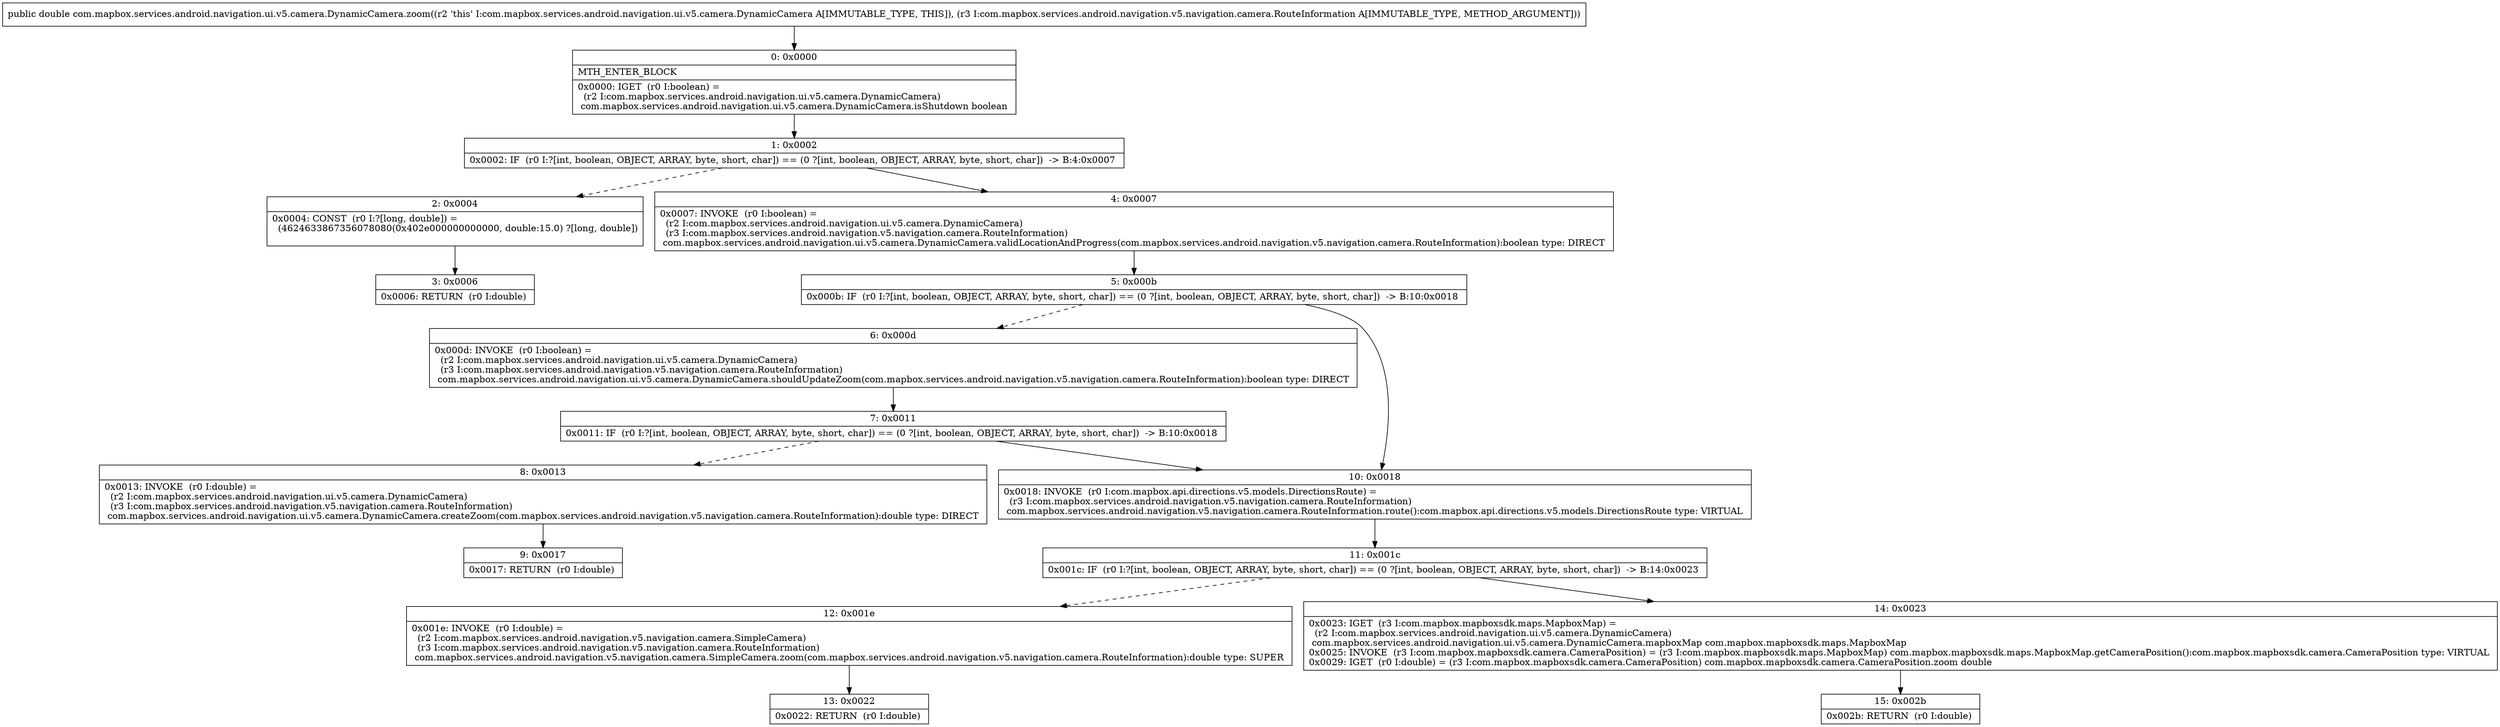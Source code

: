 digraph "CFG forcom.mapbox.services.android.navigation.ui.v5.camera.DynamicCamera.zoom(Lcom\/mapbox\/services\/android\/navigation\/v5\/navigation\/camera\/RouteInformation;)D" {
Node_0 [shape=record,label="{0\:\ 0x0000|MTH_ENTER_BLOCK\l|0x0000: IGET  (r0 I:boolean) = \l  (r2 I:com.mapbox.services.android.navigation.ui.v5.camera.DynamicCamera)\l com.mapbox.services.android.navigation.ui.v5.camera.DynamicCamera.isShutdown boolean \l}"];
Node_1 [shape=record,label="{1\:\ 0x0002|0x0002: IF  (r0 I:?[int, boolean, OBJECT, ARRAY, byte, short, char]) == (0 ?[int, boolean, OBJECT, ARRAY, byte, short, char])  \-\> B:4:0x0007 \l}"];
Node_2 [shape=record,label="{2\:\ 0x0004|0x0004: CONST  (r0 I:?[long, double]) = \l  (4624633867356078080(0x402e000000000000, double:15.0) ?[long, double])\l \l}"];
Node_3 [shape=record,label="{3\:\ 0x0006|0x0006: RETURN  (r0 I:double) \l}"];
Node_4 [shape=record,label="{4\:\ 0x0007|0x0007: INVOKE  (r0 I:boolean) = \l  (r2 I:com.mapbox.services.android.navigation.ui.v5.camera.DynamicCamera)\l  (r3 I:com.mapbox.services.android.navigation.v5.navigation.camera.RouteInformation)\l com.mapbox.services.android.navigation.ui.v5.camera.DynamicCamera.validLocationAndProgress(com.mapbox.services.android.navigation.v5.navigation.camera.RouteInformation):boolean type: DIRECT \l}"];
Node_5 [shape=record,label="{5\:\ 0x000b|0x000b: IF  (r0 I:?[int, boolean, OBJECT, ARRAY, byte, short, char]) == (0 ?[int, boolean, OBJECT, ARRAY, byte, short, char])  \-\> B:10:0x0018 \l}"];
Node_6 [shape=record,label="{6\:\ 0x000d|0x000d: INVOKE  (r0 I:boolean) = \l  (r2 I:com.mapbox.services.android.navigation.ui.v5.camera.DynamicCamera)\l  (r3 I:com.mapbox.services.android.navigation.v5.navigation.camera.RouteInformation)\l com.mapbox.services.android.navigation.ui.v5.camera.DynamicCamera.shouldUpdateZoom(com.mapbox.services.android.navigation.v5.navigation.camera.RouteInformation):boolean type: DIRECT \l}"];
Node_7 [shape=record,label="{7\:\ 0x0011|0x0011: IF  (r0 I:?[int, boolean, OBJECT, ARRAY, byte, short, char]) == (0 ?[int, boolean, OBJECT, ARRAY, byte, short, char])  \-\> B:10:0x0018 \l}"];
Node_8 [shape=record,label="{8\:\ 0x0013|0x0013: INVOKE  (r0 I:double) = \l  (r2 I:com.mapbox.services.android.navigation.ui.v5.camera.DynamicCamera)\l  (r3 I:com.mapbox.services.android.navigation.v5.navigation.camera.RouteInformation)\l com.mapbox.services.android.navigation.ui.v5.camera.DynamicCamera.createZoom(com.mapbox.services.android.navigation.v5.navigation.camera.RouteInformation):double type: DIRECT \l}"];
Node_9 [shape=record,label="{9\:\ 0x0017|0x0017: RETURN  (r0 I:double) \l}"];
Node_10 [shape=record,label="{10\:\ 0x0018|0x0018: INVOKE  (r0 I:com.mapbox.api.directions.v5.models.DirectionsRoute) = \l  (r3 I:com.mapbox.services.android.navigation.v5.navigation.camera.RouteInformation)\l com.mapbox.services.android.navigation.v5.navigation.camera.RouteInformation.route():com.mapbox.api.directions.v5.models.DirectionsRoute type: VIRTUAL \l}"];
Node_11 [shape=record,label="{11\:\ 0x001c|0x001c: IF  (r0 I:?[int, boolean, OBJECT, ARRAY, byte, short, char]) == (0 ?[int, boolean, OBJECT, ARRAY, byte, short, char])  \-\> B:14:0x0023 \l}"];
Node_12 [shape=record,label="{12\:\ 0x001e|0x001e: INVOKE  (r0 I:double) = \l  (r2 I:com.mapbox.services.android.navigation.v5.navigation.camera.SimpleCamera)\l  (r3 I:com.mapbox.services.android.navigation.v5.navigation.camera.RouteInformation)\l com.mapbox.services.android.navigation.v5.navigation.camera.SimpleCamera.zoom(com.mapbox.services.android.navigation.v5.navigation.camera.RouteInformation):double type: SUPER \l}"];
Node_13 [shape=record,label="{13\:\ 0x0022|0x0022: RETURN  (r0 I:double) \l}"];
Node_14 [shape=record,label="{14\:\ 0x0023|0x0023: IGET  (r3 I:com.mapbox.mapboxsdk.maps.MapboxMap) = \l  (r2 I:com.mapbox.services.android.navigation.ui.v5.camera.DynamicCamera)\l com.mapbox.services.android.navigation.ui.v5.camera.DynamicCamera.mapboxMap com.mapbox.mapboxsdk.maps.MapboxMap \l0x0025: INVOKE  (r3 I:com.mapbox.mapboxsdk.camera.CameraPosition) = (r3 I:com.mapbox.mapboxsdk.maps.MapboxMap) com.mapbox.mapboxsdk.maps.MapboxMap.getCameraPosition():com.mapbox.mapboxsdk.camera.CameraPosition type: VIRTUAL \l0x0029: IGET  (r0 I:double) = (r3 I:com.mapbox.mapboxsdk.camera.CameraPosition) com.mapbox.mapboxsdk.camera.CameraPosition.zoom double \l}"];
Node_15 [shape=record,label="{15\:\ 0x002b|0x002b: RETURN  (r0 I:double) \l}"];
MethodNode[shape=record,label="{public double com.mapbox.services.android.navigation.ui.v5.camera.DynamicCamera.zoom((r2 'this' I:com.mapbox.services.android.navigation.ui.v5.camera.DynamicCamera A[IMMUTABLE_TYPE, THIS]), (r3 I:com.mapbox.services.android.navigation.v5.navigation.camera.RouteInformation A[IMMUTABLE_TYPE, METHOD_ARGUMENT])) }"];
MethodNode -> Node_0;
Node_0 -> Node_1;
Node_1 -> Node_2[style=dashed];
Node_1 -> Node_4;
Node_2 -> Node_3;
Node_4 -> Node_5;
Node_5 -> Node_6[style=dashed];
Node_5 -> Node_10;
Node_6 -> Node_7;
Node_7 -> Node_8[style=dashed];
Node_7 -> Node_10;
Node_8 -> Node_9;
Node_10 -> Node_11;
Node_11 -> Node_12[style=dashed];
Node_11 -> Node_14;
Node_12 -> Node_13;
Node_14 -> Node_15;
}

